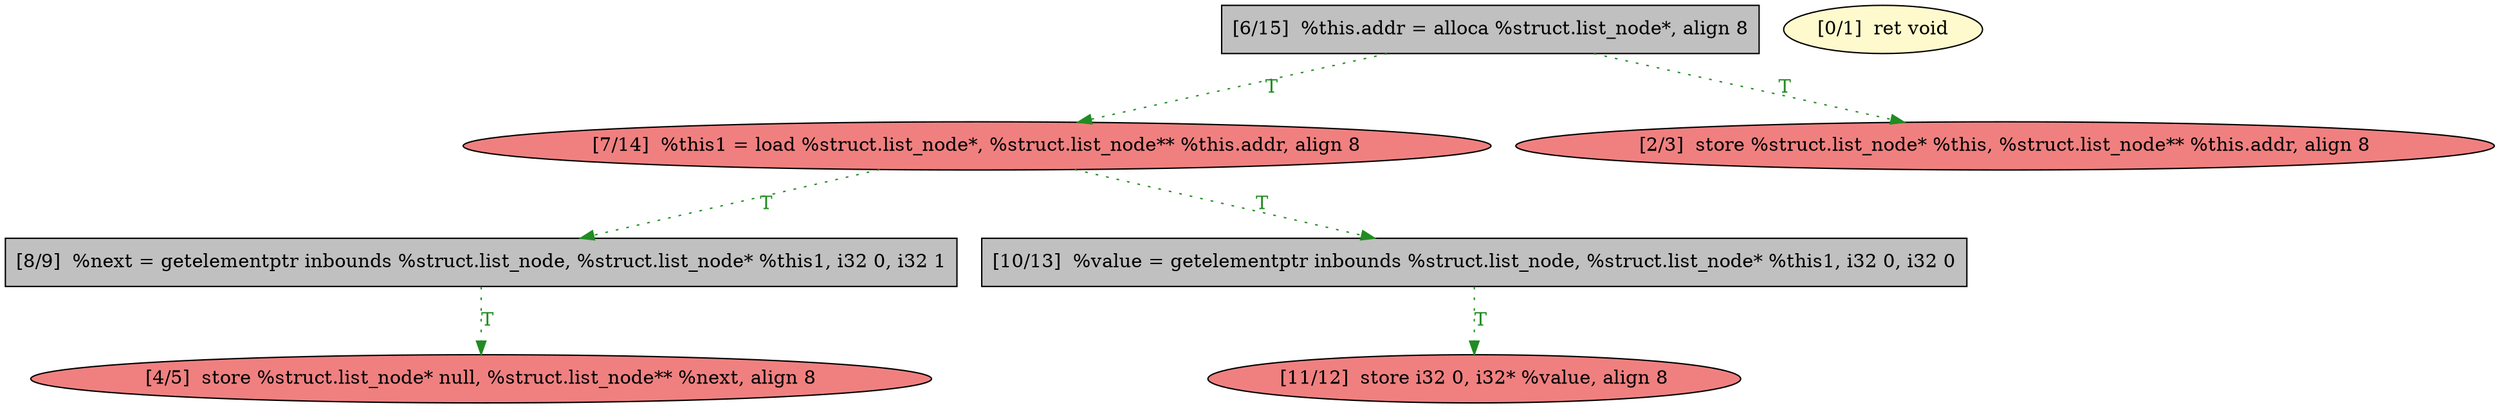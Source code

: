 
digraph G {


node600 [fillcolor=lightcoral,label="[11/12]  store i32 0, i32* %value, align 8",shape=ellipse,style=filled ]
node595 [fillcolor=grey,label="[6/15]  %this.addr = alloca %struct.list_node*, align 8",shape=rectangle,style=filled ]
node594 [fillcolor=lightcoral,label="[4/5]  store %struct.list_node* null, %struct.list_node** %next, align 8",shape=ellipse,style=filled ]
node597 [fillcolor=lemonchiffon,label="[0/1]  ret void",shape=ellipse,style=filled ]
node598 [fillcolor=lightcoral,label="[7/14]  %this1 = load %struct.list_node*, %struct.list_node** %this.addr, align 8",shape=ellipse,style=filled ]
node601 [fillcolor=grey,label="[8/9]  %next = getelementptr inbounds %struct.list_node, %struct.list_node* %this1, i32 0, i32 1",shape=rectangle,style=filled ]
node596 [fillcolor=lightcoral,label="[2/3]  store %struct.list_node* %this, %struct.list_node** %this.addr, align 8",shape=ellipse,style=filled ]
node599 [fillcolor=grey,label="[10/13]  %value = getelementptr inbounds %struct.list_node, %struct.list_node* %this1, i32 0, i32 0",shape=rectangle,style=filled ]

node598->node601 [style=dotted,color=forestgreen,label="T",fontcolor=forestgreen ]
node598->node599 [style=dotted,color=forestgreen,label="T",fontcolor=forestgreen ]
node599->node600 [style=dotted,color=forestgreen,label="T",fontcolor=forestgreen ]
node601->node594 [style=dotted,color=forestgreen,label="T",fontcolor=forestgreen ]
node595->node598 [style=dotted,color=forestgreen,label="T",fontcolor=forestgreen ]
node595->node596 [style=dotted,color=forestgreen,label="T",fontcolor=forestgreen ]


}
